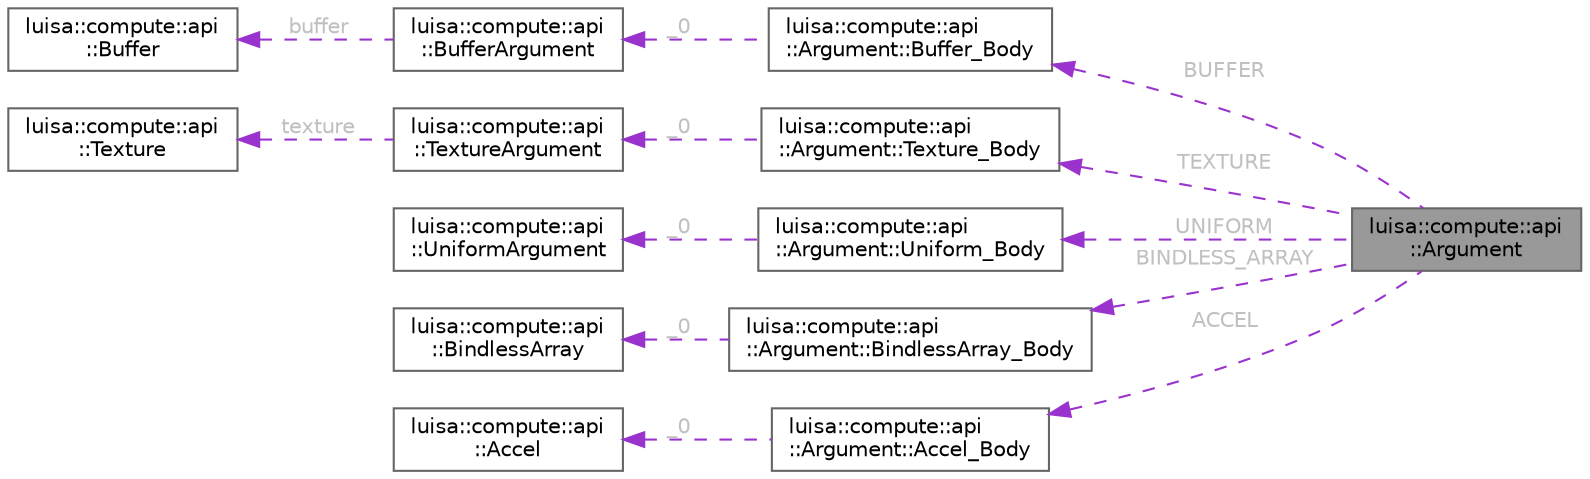 digraph "luisa::compute::api::Argument"
{
 // LATEX_PDF_SIZE
  bgcolor="transparent";
  edge [fontname=Helvetica,fontsize=10,labelfontname=Helvetica,labelfontsize=10];
  node [fontname=Helvetica,fontsize=10,shape=box,height=0.2,width=0.4];
  rankdir="LR";
  Node1 [id="Node000001",label="luisa::compute::api\l::Argument",height=0.2,width=0.4,color="gray40", fillcolor="grey60", style="filled", fontcolor="black",tooltip=" "];
  Node2 -> Node1 [id="edge1_Node000001_Node000002",dir="back",color="darkorchid3",style="dashed",tooltip=" ",label=" BUFFER",fontcolor="grey" ];
  Node2 [id="Node000002",label="luisa::compute::api\l::Argument::Buffer_Body",height=0.2,width=0.4,color="gray40", fillcolor="white", style="filled",URL="$structluisa_1_1compute_1_1api_1_1_argument_1_1_buffer___body.html",tooltip=" "];
  Node3 -> Node2 [id="edge2_Node000002_Node000003",dir="back",color="darkorchid3",style="dashed",tooltip=" ",label=" _0",fontcolor="grey" ];
  Node3 [id="Node000003",label="luisa::compute::api\l::BufferArgument",height=0.2,width=0.4,color="gray40", fillcolor="white", style="filled",URL="$structluisa_1_1compute_1_1api_1_1_buffer_argument.html",tooltip=" "];
  Node4 -> Node3 [id="edge3_Node000003_Node000004",dir="back",color="darkorchid3",style="dashed",tooltip=" ",label=" buffer",fontcolor="grey" ];
  Node4 [id="Node000004",label="luisa::compute::api\l::Buffer",height=0.2,width=0.4,color="gray40", fillcolor="white", style="filled",URL="$structluisa_1_1compute_1_1api_1_1_buffer.html",tooltip=" "];
  Node5 -> Node1 [id="edge4_Node000001_Node000005",dir="back",color="darkorchid3",style="dashed",tooltip=" ",label=" TEXTURE",fontcolor="grey" ];
  Node5 [id="Node000005",label="luisa::compute::api\l::Argument::Texture_Body",height=0.2,width=0.4,color="gray40", fillcolor="white", style="filled",URL="$structluisa_1_1compute_1_1api_1_1_argument_1_1_texture___body.html",tooltip=" "];
  Node6 -> Node5 [id="edge5_Node000005_Node000006",dir="back",color="darkorchid3",style="dashed",tooltip=" ",label=" _0",fontcolor="grey" ];
  Node6 [id="Node000006",label="luisa::compute::api\l::TextureArgument",height=0.2,width=0.4,color="gray40", fillcolor="white", style="filled",URL="$structluisa_1_1compute_1_1api_1_1_texture_argument.html",tooltip=" "];
  Node7 -> Node6 [id="edge6_Node000006_Node000007",dir="back",color="darkorchid3",style="dashed",tooltip=" ",label=" texture",fontcolor="grey" ];
  Node7 [id="Node000007",label="luisa::compute::api\l::Texture",height=0.2,width=0.4,color="gray40", fillcolor="white", style="filled",URL="$structluisa_1_1compute_1_1api_1_1_texture.html",tooltip=" "];
  Node8 -> Node1 [id="edge7_Node000001_Node000008",dir="back",color="darkorchid3",style="dashed",tooltip=" ",label=" UNIFORM",fontcolor="grey" ];
  Node8 [id="Node000008",label="luisa::compute::api\l::Argument::Uniform_Body",height=0.2,width=0.4,color="gray40", fillcolor="white", style="filled",URL="$structluisa_1_1compute_1_1api_1_1_argument_1_1_uniform___body.html",tooltip=" "];
  Node9 -> Node8 [id="edge8_Node000008_Node000009",dir="back",color="darkorchid3",style="dashed",tooltip=" ",label=" _0",fontcolor="grey" ];
  Node9 [id="Node000009",label="luisa::compute::api\l::UniformArgument",height=0.2,width=0.4,color="gray40", fillcolor="white", style="filled",URL="$structluisa_1_1compute_1_1api_1_1_uniform_argument.html",tooltip=" "];
  Node10 -> Node1 [id="edge9_Node000001_Node000010",dir="back",color="darkorchid3",style="dashed",tooltip=" ",label=" BINDLESS_ARRAY",fontcolor="grey" ];
  Node10 [id="Node000010",label="luisa::compute::api\l::Argument::BindlessArray_Body",height=0.2,width=0.4,color="gray40", fillcolor="white", style="filled",URL="$structluisa_1_1compute_1_1api_1_1_argument_1_1_bindless_array___body.html",tooltip=" "];
  Node11 -> Node10 [id="edge10_Node000010_Node000011",dir="back",color="darkorchid3",style="dashed",tooltip=" ",label=" _0",fontcolor="grey" ];
  Node11 [id="Node000011",label="luisa::compute::api\l::BindlessArray",height=0.2,width=0.4,color="gray40", fillcolor="white", style="filled",URL="$structluisa_1_1compute_1_1api_1_1_bindless_array.html",tooltip=" "];
  Node12 -> Node1 [id="edge11_Node000001_Node000012",dir="back",color="darkorchid3",style="dashed",tooltip=" ",label=" ACCEL",fontcolor="grey" ];
  Node12 [id="Node000012",label="luisa::compute::api\l::Argument::Accel_Body",height=0.2,width=0.4,color="gray40", fillcolor="white", style="filled",URL="$structluisa_1_1compute_1_1api_1_1_argument_1_1_accel___body.html",tooltip=" "];
  Node13 -> Node12 [id="edge12_Node000012_Node000013",dir="back",color="darkorchid3",style="dashed",tooltip=" ",label=" _0",fontcolor="grey" ];
  Node13 [id="Node000013",label="luisa::compute::api\l::Accel",height=0.2,width=0.4,color="gray40", fillcolor="white", style="filled",URL="$structluisa_1_1compute_1_1api_1_1_accel.html",tooltip=" "];
}
